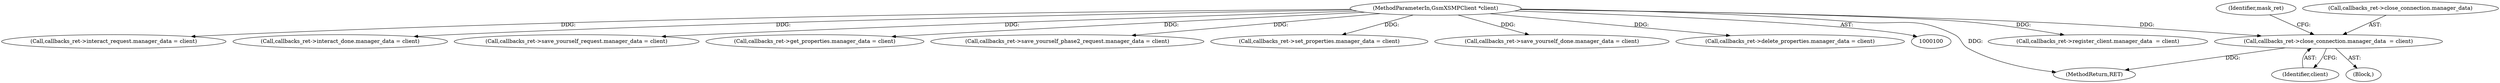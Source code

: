 digraph "0_gnome-session_b0dc999e0b45355314616321dbb6cb71e729fc9d_0@API" {
"1000243" [label="(Call,callbacks_ret->close_connection.manager_data  = client)"];
"1000101" [label="(MethodParameterIn,GsmXSMPClient *client)"];
"1000304" [label="(MethodReturn,RET)"];
"1000135" [label="(Call,callbacks_ret->register_client.manager_data  = client)"];
"1000153" [label="(Call,callbacks_ret->interact_request.manager_data = client)"];
"1000171" [label="(Call,callbacks_ret->interact_done.manager_data = client)"];
"1000189" [label="(Call,callbacks_ret->save_yourself_request.manager_data = client)"];
"1000105" [label="(Block,)"];
"1000101" [label="(MethodParameterIn,GsmXSMPClient *client)"];
"1000297" [label="(Call,callbacks_ret->get_properties.manager_data = client)"];
"1000252" [label="(Identifier,mask_ret)"];
"1000249" [label="(Identifier,client)"];
"1000244" [label="(Call,callbacks_ret->close_connection.manager_data)"];
"1000207" [label="(Call,callbacks_ret->save_yourself_phase2_request.manager_data = client)"];
"1000243" [label="(Call,callbacks_ret->close_connection.manager_data  = client)"];
"1000261" [label="(Call,callbacks_ret->set_properties.manager_data = client)"];
"1000225" [label="(Call,callbacks_ret->save_yourself_done.manager_data = client)"];
"1000279" [label="(Call,callbacks_ret->delete_properties.manager_data = client)"];
"1000243" -> "1000105"  [label="AST: "];
"1000243" -> "1000249"  [label="CFG: "];
"1000244" -> "1000243"  [label="AST: "];
"1000249" -> "1000243"  [label="AST: "];
"1000252" -> "1000243"  [label="CFG: "];
"1000243" -> "1000304"  [label="DDG: "];
"1000101" -> "1000243"  [label="DDG: "];
"1000101" -> "1000100"  [label="AST: "];
"1000101" -> "1000304"  [label="DDG: "];
"1000101" -> "1000135"  [label="DDG: "];
"1000101" -> "1000153"  [label="DDG: "];
"1000101" -> "1000171"  [label="DDG: "];
"1000101" -> "1000189"  [label="DDG: "];
"1000101" -> "1000207"  [label="DDG: "];
"1000101" -> "1000225"  [label="DDG: "];
"1000101" -> "1000261"  [label="DDG: "];
"1000101" -> "1000279"  [label="DDG: "];
"1000101" -> "1000297"  [label="DDG: "];
}
